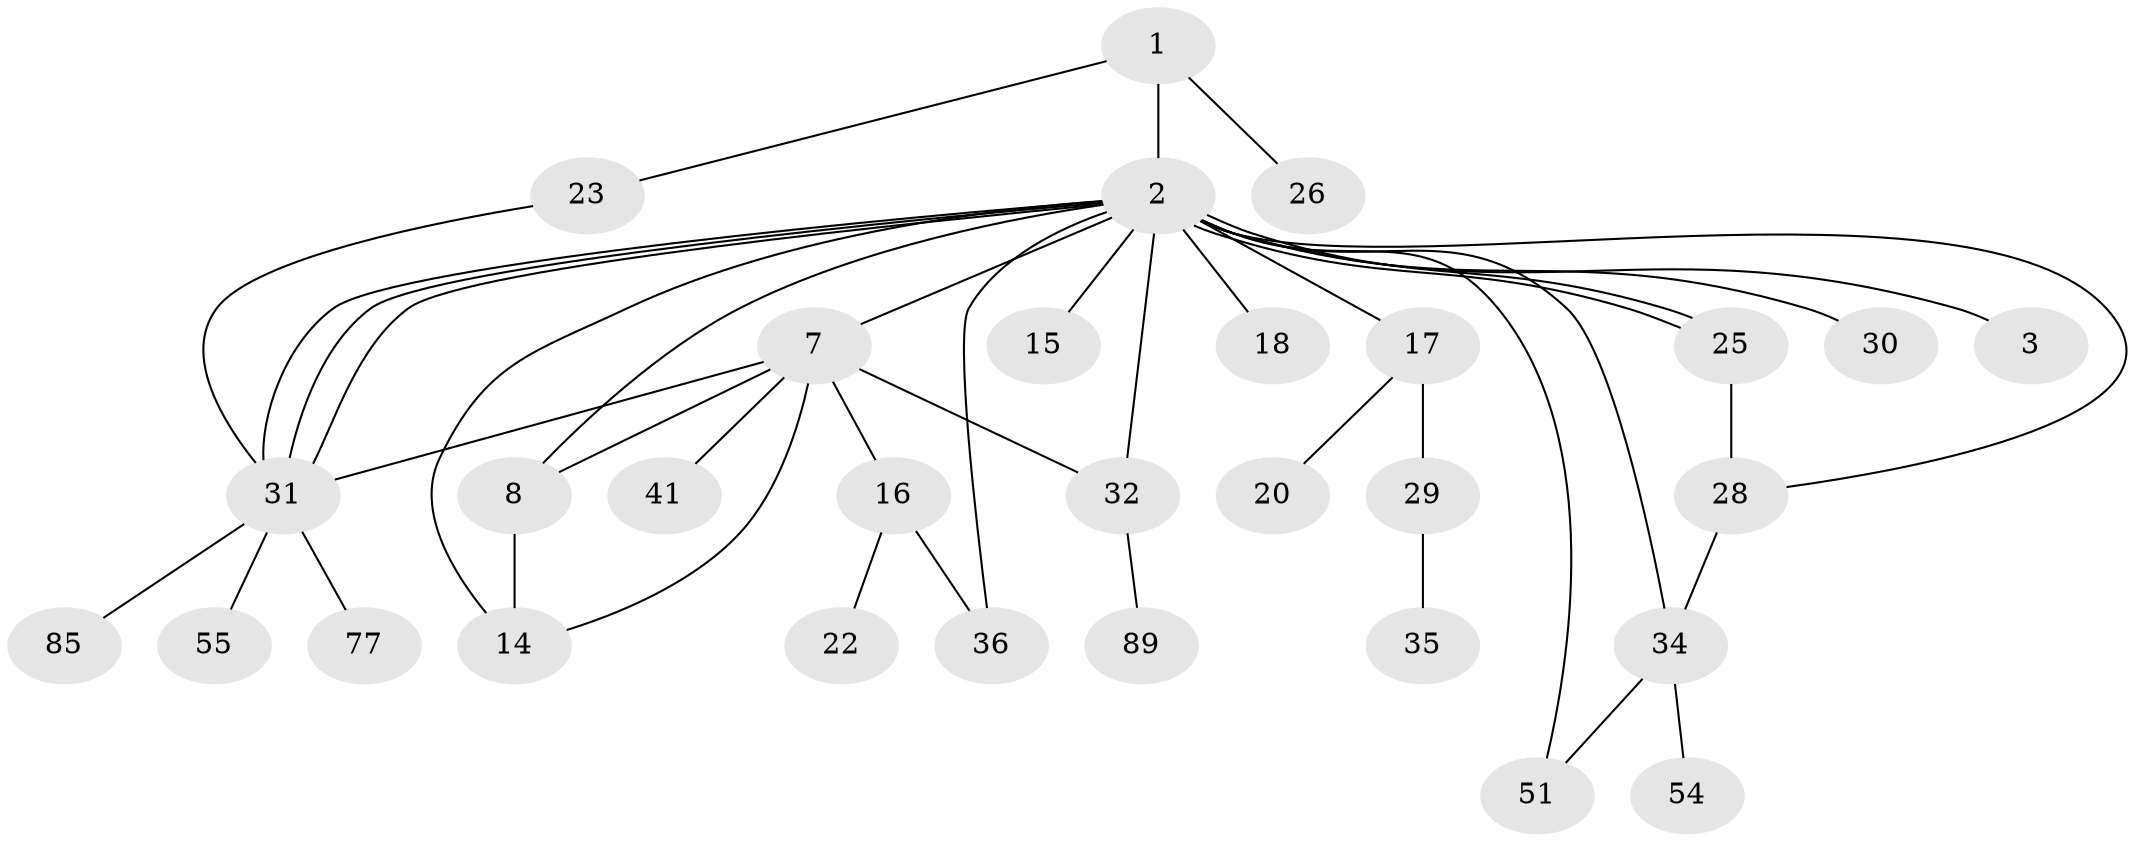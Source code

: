 // original degree distribution, {3: 0.0970873786407767, 39: 0.009708737864077669, 1: 0.5436893203883495, 4: 0.08737864077669903, 11: 0.009708737864077669, 14: 0.009708737864077669, 9: 0.009708737864077669, 2: 0.18446601941747573, 6: 0.009708737864077669, 5: 0.02912621359223301, 8: 0.009708737864077669}
// Generated by graph-tools (version 1.1) at 2025/17/03/04/25 18:17:58]
// undirected, 30 vertices, 42 edges
graph export_dot {
graph [start="1"]
  node [color=gray90,style=filled];
  1;
  2 [super="+44+9+43+19+57+95+87+94+69+75+60+12+38+21+5+6+4"];
  3;
  7 [super="+40+64+58+73+79+102+71+39+37+10"];
  8 [super="+33"];
  14 [super="+91+88"];
  15;
  16;
  17 [super="+24"];
  18;
  20;
  22 [super="+74"];
  23;
  25 [super="+100+63"];
  26;
  28;
  29;
  30;
  31;
  32;
  34;
  35;
  36 [super="+62"];
  41;
  51 [super="+90"];
  54;
  55;
  77;
  85;
  89;
  1 -- 2;
  1 -- 23;
  1 -- 26;
  2 -- 3;
  2 -- 7 [weight=2];
  2 -- 8;
  2 -- 14 [weight=2];
  2 -- 15;
  2 -- 18;
  2 -- 25 [weight=2];
  2 -- 25;
  2 -- 30;
  2 -- 31;
  2 -- 31;
  2 -- 31;
  2 -- 36;
  2 -- 51 [weight=2];
  2 -- 32 [weight=2];
  2 -- 34;
  2 -- 17;
  2 -- 28;
  7 -- 14;
  7 -- 16 [weight=2];
  7 -- 31;
  7 -- 8;
  7 -- 41;
  7 -- 32;
  8 -- 14;
  16 -- 22;
  16 -- 36;
  17 -- 20;
  17 -- 29;
  23 -- 31;
  25 -- 28;
  28 -- 34;
  29 -- 35;
  31 -- 55;
  31 -- 77;
  31 -- 85;
  32 -- 89;
  34 -- 51;
  34 -- 54;
}

